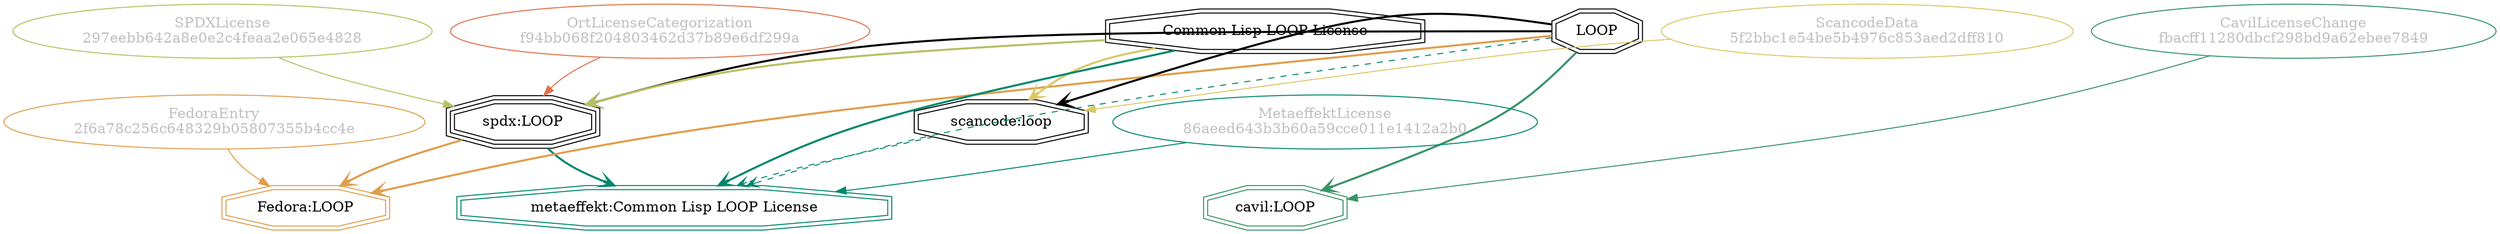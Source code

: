 strict digraph {
    node [shape=box];
    graph [splines=curved];
    2530 [label="SPDXLicense\n297eebb642a8e0e2c4feaa2e065e4828"
         ,fontcolor=gray
         ,color="#b8bf62"
         ,fillcolor="beige;1"
         ,shape=ellipse];
    2531 [label="spdx:LOOP"
         ,shape=tripleoctagon];
    2532 [label=LOOP
         ,shape=doubleoctagon];
    2533 [label="Common Lisp LOOP License"
         ,shape=doubleoctagon];
    6999 [label="FedoraEntry\n2f6a78c256c648329b05807355b4cc4e"
         ,fontcolor=gray
         ,color="#e09d4b"
         ,fillcolor="beige;1"
         ,shape=ellipse];
    7000 [label="Fedora:LOOP"
         ,color="#e09d4b"
         ,shape=doubleoctagon];
    18796 [label="ScancodeData\n5f2bbc1e54be5b4976c853aed2dff810"
          ,fontcolor=gray
          ,color="#dac767"
          ,fillcolor="beige;1"
          ,shape=ellipse];
    18797 [label="scancode:loop"
          ,shape=doubleoctagon];
    28789 [label="OrtLicenseCategorization\nf94bb068f204803462d37b89e6df299a"
          ,fontcolor=gray
          ,color="#e06f45"
          ,fillcolor="beige;1"
          ,shape=ellipse];
    37114 [label="CavilLicenseChange\nfbacff11280dbcf298bd9a62ebee7849"
          ,fontcolor=gray
          ,color="#379469"
          ,fillcolor="beige;1"
          ,shape=ellipse];
    37115 [label="cavil:LOOP"
          ,color="#379469"
          ,shape=doubleoctagon];
    40579 [label="MetaeffektLicense\n86aeed643b3b60a59cce011e1412a2b0"
          ,fontcolor=gray
          ,color="#00876c"
          ,fillcolor="beige;1"
          ,shape=ellipse];
    40580 [label="metaeffekt:Common Lisp LOOP License"
          ,color="#00876c"
          ,shape=doubleoctagon];
    2530 -> 2531 [weight=0.5
                 ,color="#b8bf62"];
    2531 -> 7000 [style=bold
                 ,arrowhead=vee
                 ,weight=0.7
                 ,color="#e09d4b"];
    2531 -> 40580 [style=bold
                  ,arrowhead=vee
                  ,weight=0.7
                  ,color="#00876c"];
    2532 -> 2531 [style=bold
                 ,arrowhead=vee
                 ,weight=0.7];
    2532 -> 7000 [style=bold
                 ,arrowhead=vee
                 ,weight=0.7
                 ,color="#e09d4b"];
    2532 -> 18797 [style=bold
                  ,arrowhead=vee
                  ,weight=0.7];
    2532 -> 37115 [style=bold
                  ,arrowhead=vee
                  ,weight=0.7
                  ,color="#379469"];
    2532 -> 37115 [style=bold
                  ,arrowhead=vee
                  ,weight=0.7
                  ,color="#379469"];
    2532 -> 40580 [style=dashed
                  ,arrowhead=vee
                  ,weight=0.5
                  ,color="#00876c"];
    2533 -> 2531 [style=bold
                 ,arrowhead=vee
                 ,weight=0.7
                 ,color="#b8bf62"];
    2533 -> 18797 [style=bold
                  ,arrowhead=vee
                  ,weight=0.7
                  ,color="#dac767"];
    2533 -> 40580 [style=bold
                  ,arrowhead=vee
                  ,weight=0.7
                  ,color="#00876c"];
    2533 -> 40580 [style=bold
                  ,arrowhead=vee
                  ,weight=0.7
                  ,color="#00876c"];
    6999 -> 7000 [weight=0.5
                 ,color="#e09d4b"];
    18796 -> 18797 [weight=0.5
                   ,color="#dac767"];
    18797 -> 40580 [style=dashed
                   ,arrowhead=vee
                   ,weight=0.5
                   ,color="#00876c"];
    28789 -> 2531 [weight=0.5
                  ,color="#e06f45"];
    37114 -> 37115 [weight=0.5
                   ,color="#379469"];
    40579 -> 40580 [weight=0.5
                   ,color="#00876c"];
}
